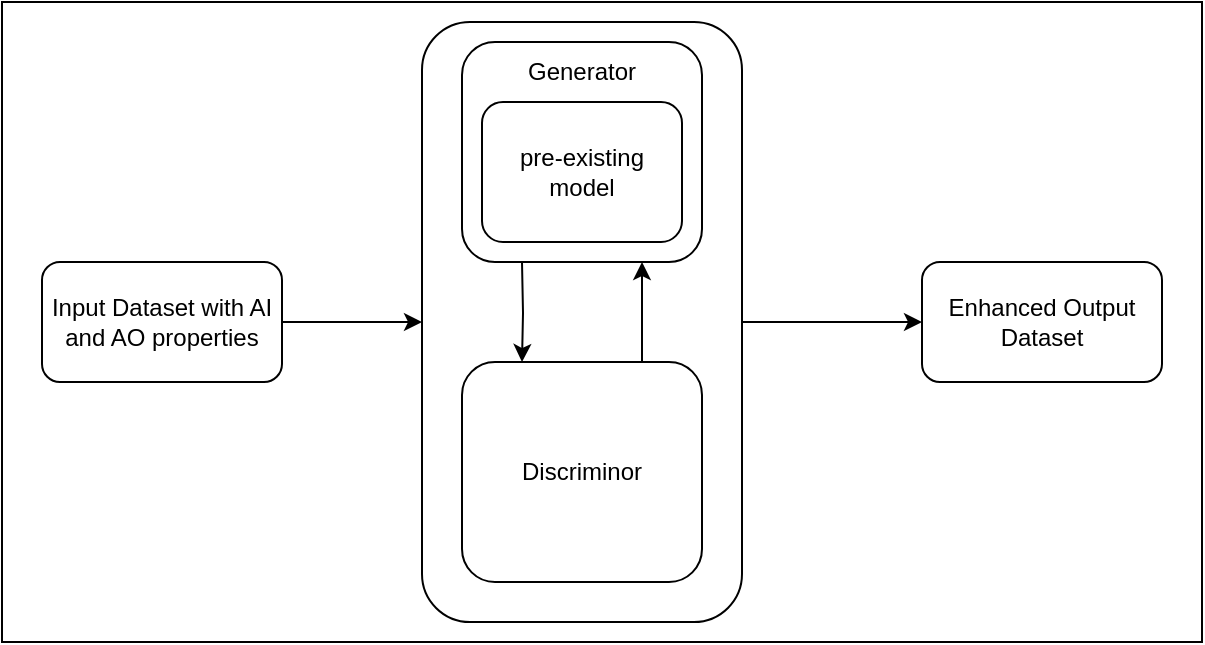 <mxfile version="25.0.3">
  <diagram name="Page-1" id="OX7Hl-lMASNQTOw_aw64">
    <mxGraphModel dx="2284" dy="716" grid="1" gridSize="10" guides="1" tooltips="1" connect="1" arrows="1" fold="1" page="1" pageScale="1" pageWidth="850" pageHeight="1100" math="0" shadow="0">
      <root>
        <mxCell id="0" />
        <mxCell id="1" parent="0" />
        <mxCell id="P121hET3QLXZ2CQ4-4Ij-2" value="" style="rounded=0;whiteSpace=wrap;html=1;" parent="1" vertex="1">
          <mxGeometry x="-160" y="90" width="600" height="320" as="geometry" />
        </mxCell>
        <mxCell id="P121hET3QLXZ2CQ4-4Ij-9" style="edgeStyle=orthogonalEdgeStyle;rounded=0;orthogonalLoop=1;jettySize=auto;html=1;exitX=1;exitY=0.5;exitDx=0;exitDy=0;" parent="1" source="P121hET3QLXZ2CQ4-4Ij-4" target="P121hET3QLXZ2CQ4-4Ij-5" edge="1">
          <mxGeometry relative="1" as="geometry" />
        </mxCell>
        <mxCell id="P121hET3QLXZ2CQ4-4Ij-4" value="Input Dataset with AI and AO properties" style="rounded=1;whiteSpace=wrap;html=1;" parent="1" vertex="1">
          <mxGeometry x="-140" y="220" width="120" height="60" as="geometry" />
        </mxCell>
        <mxCell id="P121hET3QLXZ2CQ4-4Ij-17" style="edgeStyle=orthogonalEdgeStyle;rounded=0;orthogonalLoop=1;jettySize=auto;html=1;exitX=1;exitY=0.5;exitDx=0;exitDy=0;entryX=0;entryY=0.5;entryDx=0;entryDy=0;" parent="1" source="P121hET3QLXZ2CQ4-4Ij-5" target="P121hET3QLXZ2CQ4-4Ij-8" edge="1">
          <mxGeometry relative="1" as="geometry" />
        </mxCell>
        <mxCell id="P121hET3QLXZ2CQ4-4Ij-5" value="" style="rounded=1;whiteSpace=wrap;html=1;" parent="1" vertex="1">
          <mxGeometry x="50" y="100" width="160" height="300" as="geometry" />
        </mxCell>
        <mxCell id="P121hET3QLXZ2CQ4-4Ij-13" style="edgeStyle=orthogonalEdgeStyle;rounded=0;orthogonalLoop=1;jettySize=auto;html=1;exitX=0.25;exitY=1;exitDx=0;exitDy=0;entryX=0.25;entryY=0;entryDx=0;entryDy=0;" parent="1" target="P121hET3QLXZ2CQ4-4Ij-7" edge="1">
          <mxGeometry relative="1" as="geometry">
            <mxPoint x="100" y="220" as="sourcePoint" />
          </mxGeometry>
        </mxCell>
        <mxCell id="P121hET3QLXZ2CQ4-4Ij-12" style="edgeStyle=orthogonalEdgeStyle;rounded=0;orthogonalLoop=1;jettySize=auto;html=1;exitX=0.75;exitY=0;exitDx=0;exitDy=0;entryX=0.75;entryY=1;entryDx=0;entryDy=0;" parent="1" source="P121hET3QLXZ2CQ4-4Ij-7" edge="1">
          <mxGeometry relative="1" as="geometry">
            <mxPoint x="160" y="220" as="targetPoint" />
          </mxGeometry>
        </mxCell>
        <mxCell id="P121hET3QLXZ2CQ4-4Ij-7" value="Discriminor" style="rounded=1;whiteSpace=wrap;html=1;" parent="1" vertex="1">
          <mxGeometry x="70" y="270" width="120" height="110" as="geometry" />
        </mxCell>
        <mxCell id="P121hET3QLXZ2CQ4-4Ij-8" value="Enhanced Output Dataset" style="rounded=1;whiteSpace=wrap;html=1;" parent="1" vertex="1">
          <mxGeometry x="300" y="220" width="120" height="60" as="geometry" />
        </mxCell>
        <mxCell id="89HoJlmgT-2WeO-lS3sN-1" value="" style="rounded=1;whiteSpace=wrap;html=1;" vertex="1" parent="1">
          <mxGeometry x="70" y="110" width="120" height="110" as="geometry" />
        </mxCell>
        <mxCell id="89HoJlmgT-2WeO-lS3sN-2" value="pre-existing&lt;div&gt;model&lt;/div&gt;" style="rounded=1;whiteSpace=wrap;html=1;" vertex="1" parent="1">
          <mxGeometry x="80" y="140" width="100" height="70" as="geometry" />
        </mxCell>
        <mxCell id="89HoJlmgT-2WeO-lS3sN-3" value="Generator" style="text;html=1;align=center;verticalAlign=middle;whiteSpace=wrap;rounded=0;" vertex="1" parent="1">
          <mxGeometry x="100" y="110" width="60" height="30" as="geometry" />
        </mxCell>
      </root>
    </mxGraphModel>
  </diagram>
</mxfile>
